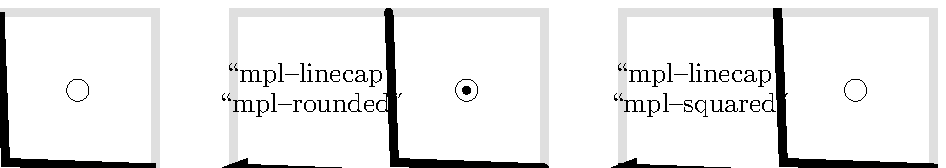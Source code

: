 \documentclass{standalone}
\usepackage{luamplib}
\usepackage{dwmpcode}
\mplibtextextlabel{enable}
\begin{document}
\begin{mplibcode}
beginfig(1);
numeric u; u = 56;
z1 = right scaled u;
z2 = z1 rotated 90;
z3 = z2 rotated 90;
z4 = z3 rotated 90;
z5 = 1/2[z1,z2];
z6 = 1/2[z2,z3];
z7 = 1/2[z3,z4];
z8 = 1/2[z4,z1];


string capnames[], joinnames[];
capnames[butt] = "\mpl{butt}";
capnames[rounded] = "\mpl{rounded}";
capnames[squared] = "\mpl{squared}";
joinnames[mitered] = "\mpl{mitered}";
joinnames[rounded] = "\mpl{rounded}";
joinnames[beveled] = "\mpl{beveled}";

picture p; numeric r; r = 2; interim labeloffset := 1;
for i=butt, rounded, squared:
    for j = mitered, rounded, beveled:
        linecap := i;
        linejoin := j;
        p := image(
            draw fullcircle scaled 8 shifted z5 withpen pencircle scaled 1/8 withcolor \mpcolor{textred};
            drawoptions (withpen pencircle scaled 3);
            draw unitsquare shifted -(1/2,1/2) scaled 2u withcolor 7/8;
            label.top("\mpl{linecap}", z6);
            label.bot(capnames[i], z6);
            label.top("\mpl{linejoin}", z8);
            label.bot(joinnames[j], z8);
            drawarrow z4 -- -(r, r) -- z3;
            draw z2-- (r, r) -- z1;
            drawdot(z5);
            drawarrow halfcircle scaled u rotated 180 shifted z4;
            drawoptions();
        ) shifted (5/2u*i, -11/4u*j);
        draw p;
        if (i=rounded) and (j=rounded): 
            draw bbox p dashed withdots scaled 1/4 
              withcolor \mpcolor{textgreen};
            label.urt("\small \textsf{\textit{default}}", point 3 of bbox p) withcolor \mpcolor{textgreen};
        fi
        endfor
    endfor
endfig;
\end{mplibcode}
\end{document}

